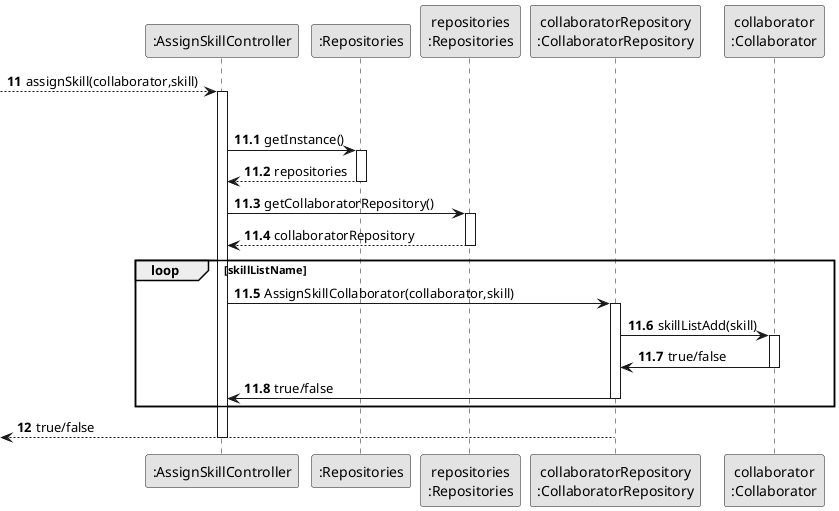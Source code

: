 @startuml
skinparam monochrome true
skinparam packageStyle rectangle
skinparam shadowing false

participant ":AssignSkillController" as CRL
participant ":Repositories" as REP
participant "repositories\n:Repositories" as PLAT
participant "collaboratorRepository\n:CollaboratorRepository" as CL
participant "collaborator\n:Collaborator" as collb
autonumber 11
--> CRL: assignSkill(collaborator,skill)

autonumber 11.1

activate CRL
group Assign Skill Collaborator

CRL -> REP : getInstance()
activate REP

REP --> CRL : repositories

deactivate REP

CRL -> PLAT : getCollaboratorRepository()
activate PLAT

PLAT --> CRL : collaboratorRepository

deactivate PLAT
loop skillListName
CRL -> CL : AssignSkillCollaborator(collaborator,skill)
activate CL
CL -> collb : skillListAdd(skill)
activate collb

collb -> CL : true/false
deactivate collb

CL -> CRL : true/false

deactivate CL

end
autonumber 12

<--CL : true/false
deactivate CRL

@enduml
